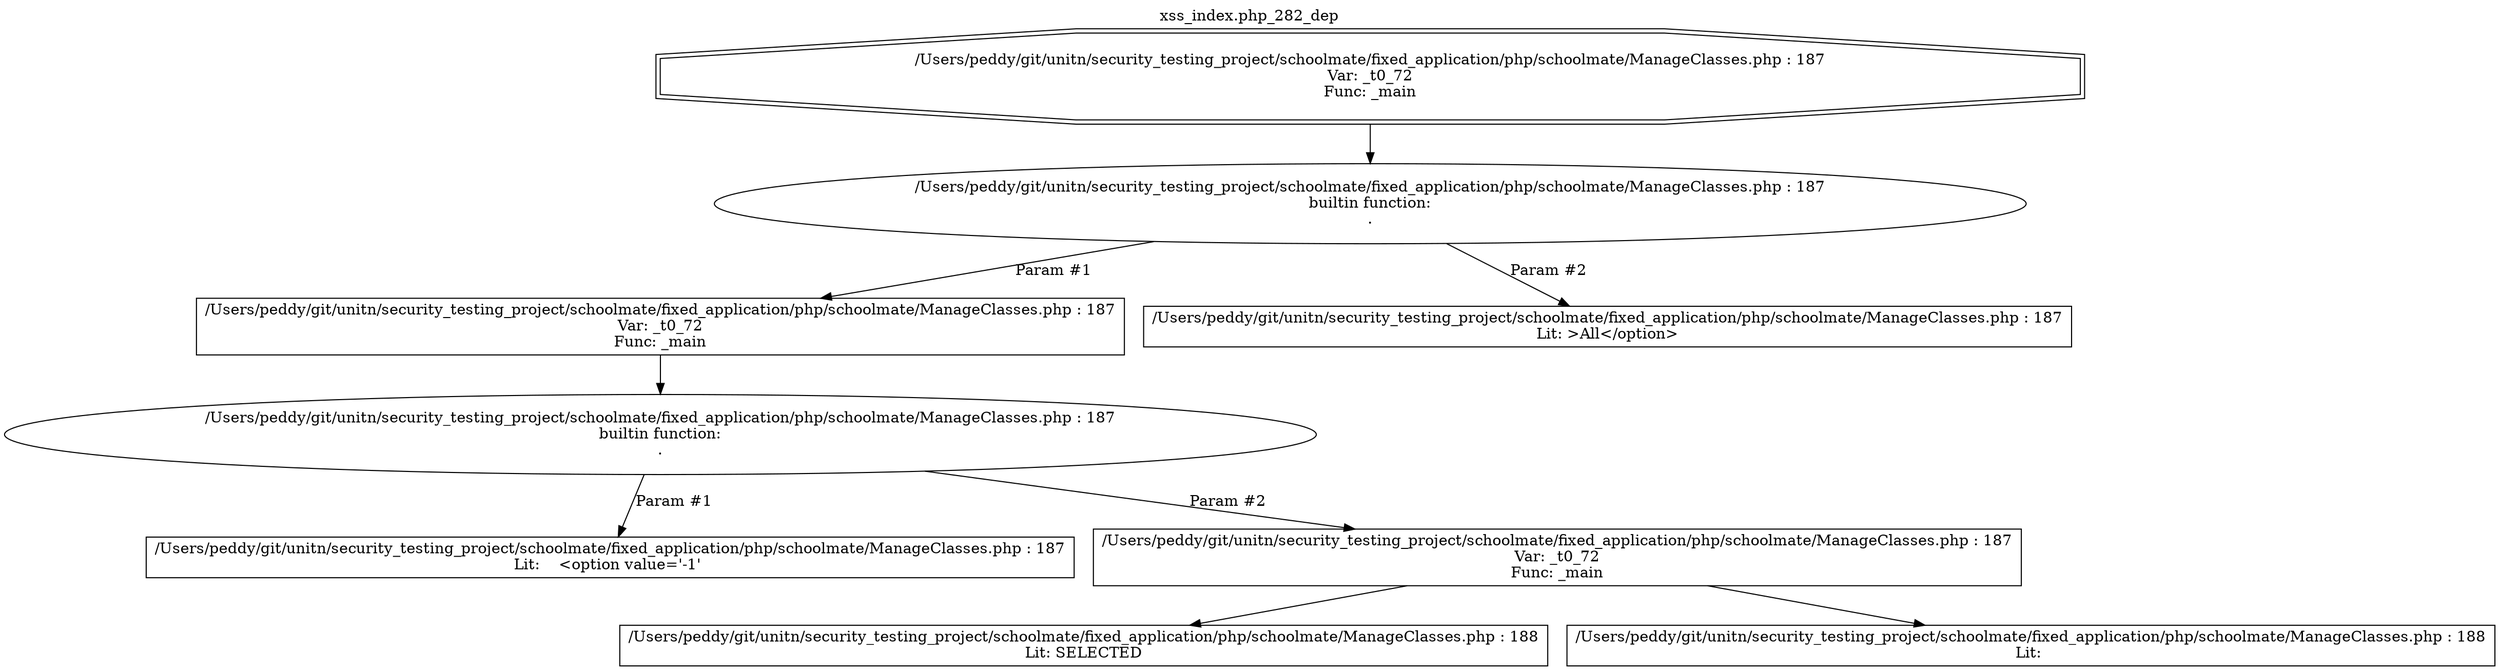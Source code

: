digraph cfg {
  label="xss_index.php_282_dep";
  labelloc=t;
  n1 [shape=doubleoctagon, label="/Users/peddy/git/unitn/security_testing_project/schoolmate/fixed_application/php/schoolmate/ManageClasses.php : 187\nVar: _t0_72\nFunc: _main\n"];
  n2 [shape=ellipse, label="/Users/peddy/git/unitn/security_testing_project/schoolmate/fixed_application/php/schoolmate/ManageClasses.php : 187\nbuiltin function:\n.\n"];
  n3 [shape=box, label="/Users/peddy/git/unitn/security_testing_project/schoolmate/fixed_application/php/schoolmate/ManageClasses.php : 187\nVar: _t0_72\nFunc: _main\n"];
  n4 [shape=ellipse, label="/Users/peddy/git/unitn/security_testing_project/schoolmate/fixed_application/php/schoolmate/ManageClasses.php : 187\nbuiltin function:\n.\n"];
  n5 [shape=box, label="/Users/peddy/git/unitn/security_testing_project/schoolmate/fixed_application/php/schoolmate/ManageClasses.php : 187\nLit:    <option value='-1' \n"];
  n6 [shape=box, label="/Users/peddy/git/unitn/security_testing_project/schoolmate/fixed_application/php/schoolmate/ManageClasses.php : 187\nVar: _t0_72\nFunc: _main\n"];
  n7 [shape=box, label="/Users/peddy/git/unitn/security_testing_project/schoolmate/fixed_application/php/schoolmate/ManageClasses.php : 188\nLit: SELECTED\n"];
  n8 [shape=box, label="/Users/peddy/git/unitn/security_testing_project/schoolmate/fixed_application/php/schoolmate/ManageClasses.php : 188\nLit: \n"];
  n9 [shape=box, label="/Users/peddy/git/unitn/security_testing_project/schoolmate/fixed_application/php/schoolmate/ManageClasses.php : 187\nLit: >All</option>\n"];
  n1 -> n2;
  n3 -> n4;
  n4 -> n5[label="Param #1"];
  n4 -> n6[label="Param #2"];
  n6 -> n7;
  n6 -> n8;
  n2 -> n3[label="Param #1"];
  n2 -> n9[label="Param #2"];
}
